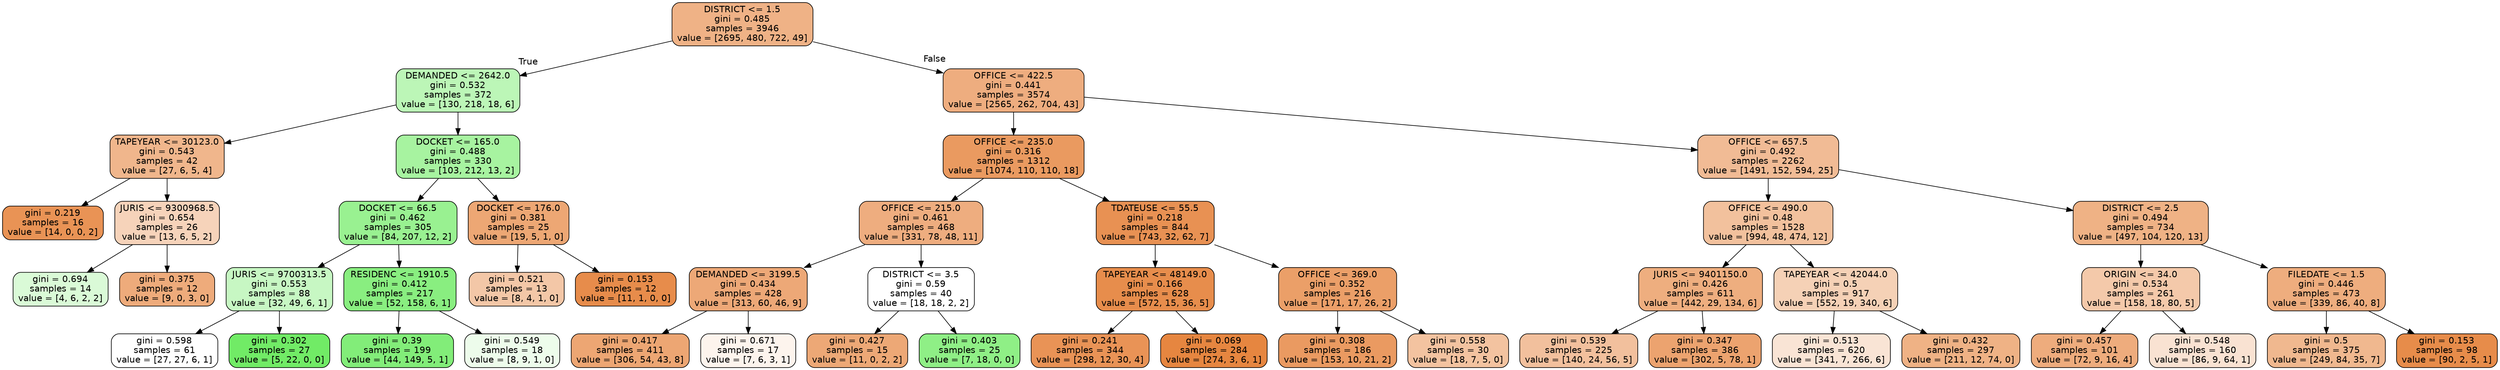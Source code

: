 digraph Tree {
node [shape=box, style="filled, rounded", color="black", fontname=helvetica] ;
edge [fontname=helvetica] ;
0 [label="DISTRICT <= 1.5\ngini = 0.485\nsamples = 3946\nvalue = [2695, 480, 722, 49]", fillcolor="#efb286"] ;
1 [label="DEMANDED <= 2642.0\ngini = 0.532\nsamples = 372\nvalue = [130, 218, 18, 6]", fillcolor="#bcf6b7"] ;
0 -> 1 [labeldistance=2.5, labelangle=45, headlabel="True"] ;
2 [label="TAPEYEAR <= 30123.0\ngini = 0.543\nsamples = 42\nvalue = [27, 6, 5, 4]", fillcolor="#f0b68c"] ;
1 -> 2 ;
3 [label="gini = 0.219\nsamples = 16\nvalue = [14, 0, 0, 2]", fillcolor="#e99355"] ;
2 -> 3 ;
4 [label="JURIS <= 9300968.5\ngini = 0.654\nsamples = 26\nvalue = [13, 6, 5, 2]", fillcolor="#f6d3ba"] ;
2 -> 4 ;
5 [label="gini = 0.694\nsamples = 14\nvalue = [4, 6, 2, 2]", fillcolor="#dafad7"] ;
4 -> 5 ;
6 [label="gini = 0.375\nsamples = 12\nvalue = [9, 0, 3, 0]", fillcolor="#eeab7b"] ;
4 -> 6 ;
7 [label="DOCKET <= 165.0\ngini = 0.488\nsamples = 330\nvalue = [103, 212, 13, 2]", fillcolor="#a7f3a0"] ;
1 -> 7 ;
8 [label="DOCKET <= 66.5\ngini = 0.462\nsamples = 305\nvalue = [84, 207, 12, 2]", fillcolor="#99f191"] ;
7 -> 8 ;
9 [label="JURIS <= 9700313.5\ngini = 0.553\nsamples = 88\nvalue = [32, 49, 6, 1]", fillcolor="#c7f7c3"] ;
8 -> 9 ;
10 [label="gini = 0.598\nsamples = 61\nvalue = [27, 27, 6, 1]", fillcolor="#ffffff"] ;
9 -> 10 ;
11 [label="gini = 0.302\nsamples = 27\nvalue = [5, 22, 0, 0]", fillcolor="#71eb66"] ;
9 -> 11 ;
12 [label="RESIDENC <= 1910.5\ngini = 0.412\nsamples = 217\nvalue = [52, 158, 6, 1]", fillcolor="#89ee80"] ;
8 -> 12 ;
13 [label="gini = 0.39\nsamples = 199\nvalue = [44, 149, 5, 1]", fillcolor="#82ed79"] ;
12 -> 13 ;
14 [label="gini = 0.549\nsamples = 18\nvalue = [8, 9, 1, 0]", fillcolor="#edfceb"] ;
12 -> 14 ;
15 [label="DOCKET <= 176.0\ngini = 0.381\nsamples = 25\nvalue = [19, 5, 1, 0]", fillcolor="#eda774"] ;
7 -> 15 ;
16 [label="gini = 0.521\nsamples = 13\nvalue = [8, 4, 1, 0]", fillcolor="#f3c7a7"] ;
15 -> 16 ;
17 [label="gini = 0.153\nsamples = 12\nvalue = [11, 1, 0, 0]", fillcolor="#e78c4b"] ;
15 -> 17 ;
18 [label="OFFICE <= 422.5\ngini = 0.441\nsamples = 3574\nvalue = [2565, 262, 704, 43]", fillcolor="#eead7f"] ;
0 -> 18 [labeldistance=2.5, labelangle=-45, headlabel="False"] ;
19 [label="OFFICE <= 235.0\ngini = 0.316\nsamples = 1312\nvalue = [1074, 110, 110, 18]", fillcolor="#ea9a60"] ;
18 -> 19 ;
20 [label="OFFICE <= 215.0\ngini = 0.461\nsamples = 468\nvalue = [331, 78, 48, 11]", fillcolor="#eead7f"] ;
19 -> 20 ;
21 [label="DEMANDED <= 3199.5\ngini = 0.434\nsamples = 428\nvalue = [313, 60, 46, 9]", fillcolor="#eda877"] ;
20 -> 21 ;
22 [label="gini = 0.417\nsamples = 411\nvalue = [306, 54, 43, 8]", fillcolor="#eda673"] ;
21 -> 22 ;
23 [label="gini = 0.671\nsamples = 17\nvalue = [7, 6, 3, 1]", fillcolor="#fdf4ed"] ;
21 -> 23 ;
24 [label="DISTRICT <= 3.5\ngini = 0.59\nsamples = 40\nvalue = [18, 18, 2, 2]", fillcolor="#ffffff"] ;
20 -> 24 ;
25 [label="gini = 0.427\nsamples = 15\nvalue = [11, 0, 2, 2]", fillcolor="#eda876"] ;
24 -> 25 ;
26 [label="gini = 0.403\nsamples = 25\nvalue = [7, 18, 0, 0]", fillcolor="#8fef86"] ;
24 -> 26 ;
27 [label="TDATEUSE <= 55.5\ngini = 0.218\nsamples = 844\nvalue = [743, 32, 62, 7]", fillcolor="#e89153"] ;
19 -> 27 ;
28 [label="TAPEYEAR <= 48149.0\ngini = 0.166\nsamples = 628\nvalue = [572, 15, 36, 5]", fillcolor="#e78d4c"] ;
27 -> 28 ;
29 [label="gini = 0.241\nsamples = 344\nvalue = [298, 12, 30, 4]", fillcolor="#e99356"] ;
28 -> 29 ;
30 [label="gini = 0.069\nsamples = 284\nvalue = [274, 3, 6, 1]", fillcolor="#e68640"] ;
28 -> 30 ;
31 [label="OFFICE <= 369.0\ngini = 0.352\nsamples = 216\nvalue = [171, 17, 26, 2]", fillcolor="#eb9f68"] ;
27 -> 31 ;
32 [label="gini = 0.308\nsamples = 186\nvalue = [153, 10, 21, 2]", fillcolor="#ea9a61"] ;
31 -> 32 ;
33 [label="gini = 0.558\nsamples = 30\nvalue = [18, 7, 5, 0]", fillcolor="#f3c3a0"] ;
31 -> 33 ;
34 [label="OFFICE <= 657.5\ngini = 0.492\nsamples = 2262\nvalue = [1491, 152, 594, 25]", fillcolor="#f1bb95"] ;
18 -> 34 ;
35 [label="OFFICE <= 490.0\ngini = 0.48\nsamples = 1528\nvalue = [994, 48, 474, 12]", fillcolor="#f2c19d"] ;
34 -> 35 ;
36 [label="JURIS <= 9401150.0\ngini = 0.426\nsamples = 611\nvalue = [442, 29, 134, 6]", fillcolor="#eeae7f"] ;
35 -> 36 ;
37 [label="gini = 0.539\nsamples = 225\nvalue = [140, 24, 56, 5]", fillcolor="#f2c09d"] ;
36 -> 37 ;
38 [label="gini = 0.347\nsamples = 386\nvalue = [302, 5, 78, 1]", fillcolor="#eca36f"] ;
36 -> 38 ;
39 [label="TAPEYEAR <= 42044.0\ngini = 0.5\nsamples = 917\nvalue = [552, 19, 340, 6]", fillcolor="#f5d1b6"] ;
35 -> 39 ;
40 [label="gini = 0.513\nsamples = 620\nvalue = [341, 7, 266, 6]", fillcolor="#f9e4d5"] ;
39 -> 40 ;
41 [label="gini = 0.432\nsamples = 297\nvalue = [211, 12, 74, 0]", fillcolor="#efb285"] ;
39 -> 41 ;
42 [label="DISTRICT <= 2.5\ngini = 0.494\nsamples = 734\nvalue = [497, 104, 120, 13]", fillcolor="#efb285"] ;
34 -> 42 ;
43 [label="ORIGIN <= 34.0\ngini = 0.534\nsamples = 261\nvalue = [158, 18, 80, 5]", fillcolor="#f4c9aa"] ;
42 -> 43 ;
44 [label="gini = 0.457\nsamples = 101\nvalue = [72, 9, 16, 4]", fillcolor="#eeac7d"] ;
43 -> 44 ;
45 [label="gini = 0.548\nsamples = 160\nvalue = [86, 9, 64, 1]", fillcolor="#f9e2d2"] ;
43 -> 45 ;
46 [label="FILEDATE <= 1.5\ngini = 0.446\nsamples = 473\nvalue = [339, 86, 40, 8]", fillcolor="#eead7e"] ;
42 -> 46 ;
47 [label="gini = 0.5\nsamples = 375\nvalue = [249, 84, 35, 7]", fillcolor="#f0b88f"] ;
46 -> 47 ;
48 [label="gini = 0.153\nsamples = 98\nvalue = [90, 2, 5, 1]", fillcolor="#e78c4a"] ;
46 -> 48 ;
}